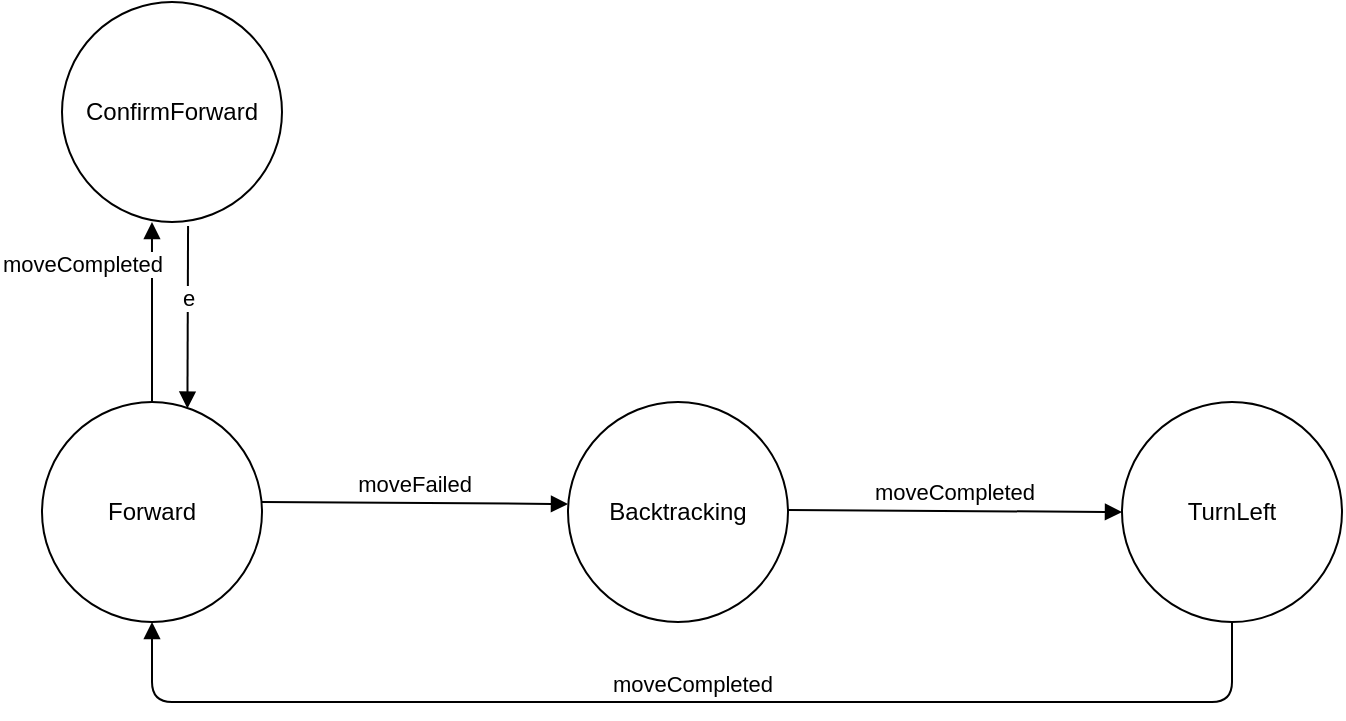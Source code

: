 <mxfile pages="1" version="11.2.8" type="device"><diagram id="Ek7PGKJ4zi2i47_tdwJy" name="Page-1"><mxGraphModel dx="854" dy="395" grid="1" gridSize="10" guides="1" tooltips="1" connect="1" arrows="1" fold="1" page="1" pageScale="1" pageWidth="827" pageHeight="1169" math="0" shadow="0"><root><mxCell id="0"/><mxCell id="1" parent="0"/><mxCell id="G2kyEuTIlKsT4P6ClJt6-1" value="Forward" style="ellipse;whiteSpace=wrap;html=1;" vertex="1" parent="1"><mxGeometry x="50" y="220" width="110" height="110" as="geometry"/></mxCell><mxCell id="G2kyEuTIlKsT4P6ClJt6-2" value="Backtracking&lt;span style=&quot;font-family: &amp;#34;helvetica&amp;#34; , &amp;#34;arial&amp;#34; , sans-serif ; font-size: 0px ; white-space: nowrap&quot;&gt;%3CmxGraphModel%3E%3Croot%3E%3CmxCell%20id%3D%220%22%2F%3E%3CmxCell%20id%3D%221%22%20parent%3D%220%22%2F%3E%3CmxCell%20id%3D%222%22%20value%3D%22Forward%22%20style%3D%22ellipse%3BwhiteSpace%3Dwrap%3Bhtml%3D1%3B%22%20vertex%3D%221%22%20parent%3D%221%22%3E%3CmxGeometry%20x%3D%2240%22%20y%3D%2250%22%20width%3D%22110%22%20height%3D%22110%22%20as%3D%22geometry%22%2F%3E%3C%2FmxCell%3E%3C%2Froot%3E%3C%2FmxGraphModel%3E&lt;/span&gt;" style="ellipse;whiteSpace=wrap;html=1;" vertex="1" parent="1"><mxGeometry x="313" y="220" width="110" height="110" as="geometry"/></mxCell><mxCell id="G2kyEuTIlKsT4P6ClJt6-3" value="TurnLeft" style="ellipse;whiteSpace=wrap;html=1;" vertex="1" parent="1"><mxGeometry x="590" y="220" width="110" height="110" as="geometry"/></mxCell><mxCell id="G2kyEuTIlKsT4P6ClJt6-4" value="moveFailed" style="html=1;verticalAlign=bottom;endArrow=block;" edge="1" parent="1"><mxGeometry width="80" relative="1" as="geometry"><mxPoint x="160" y="270" as="sourcePoint"/><mxPoint x="313" y="271" as="targetPoint"/></mxGeometry></mxCell><mxCell id="G2kyEuTIlKsT4P6ClJt6-6" value="moveCompleted" style="html=1;verticalAlign=bottom;endArrow=block;entryX=0;entryY=0.5;entryDx=0;entryDy=0;" edge="1" parent="1" target="G2kyEuTIlKsT4P6ClJt6-3"><mxGeometry width="80" relative="1" as="geometry"><mxPoint x="423" y="274" as="sourcePoint"/><mxPoint x="576.0" y="275" as="targetPoint"/></mxGeometry></mxCell><mxCell id="G2kyEuTIlKsT4P6ClJt6-7" value="moveCompleted" style="html=1;verticalAlign=bottom;endArrow=block;exitX=0.5;exitY=1;exitDx=0;exitDy=0;entryX=0.5;entryY=1;entryDx=0;entryDy=0;" edge="1" parent="1" source="G2kyEuTIlKsT4P6ClJt6-3" target="G2kyEuTIlKsT4P6ClJt6-1"><mxGeometry width="80" relative="1" as="geometry"><mxPoint x="310" y="370" as="sourcePoint"/><mxPoint x="390" y="370" as="targetPoint"/><Array as="points"><mxPoint x="645" y="370"/><mxPoint x="105" y="370"/></Array></mxGeometry></mxCell><mxCell id="G2kyEuTIlKsT4P6ClJt6-10" value="ConfirmForward" style="ellipse;whiteSpace=wrap;html=1;" vertex="1" parent="1"><mxGeometry x="60" y="20" width="110" height="110" as="geometry"/></mxCell><mxCell id="G2kyEuTIlKsT4P6ClJt6-11" value="moveCompleted" style="html=1;verticalAlign=bottom;endArrow=block;exitX=0.5;exitY=0;exitDx=0;exitDy=0;entryX=0.409;entryY=1;entryDx=0;entryDy=0;entryPerimeter=0;" edge="1" parent="1" source="G2kyEuTIlKsT4P6ClJt6-1" target="G2kyEuTIlKsT4P6ClJt6-10"><mxGeometry x="0.333" y="35" width="80" relative="1" as="geometry"><mxPoint x="140" y="160" as="sourcePoint"/><mxPoint x="220" y="160" as="targetPoint"/><mxPoint as="offset"/></mxGeometry></mxCell><mxCell id="G2kyEuTIlKsT4P6ClJt6-12" value="e" style="html=1;verticalAlign=bottom;endArrow=block;exitX=0.573;exitY=1.018;exitDx=0;exitDy=0;exitPerimeter=0;entryX=0.661;entryY=0.03;entryDx=0;entryDy=0;entryPerimeter=0;" edge="1" parent="1" source="G2kyEuTIlKsT4P6ClJt6-10" target="G2kyEuTIlKsT4P6ClJt6-1"><mxGeometry width="80" relative="1" as="geometry"><mxPoint x="30" y="400" as="sourcePoint"/><mxPoint x="125" y="225" as="targetPoint"/></mxGeometry></mxCell></root></mxGraphModel></diagram></mxfile>